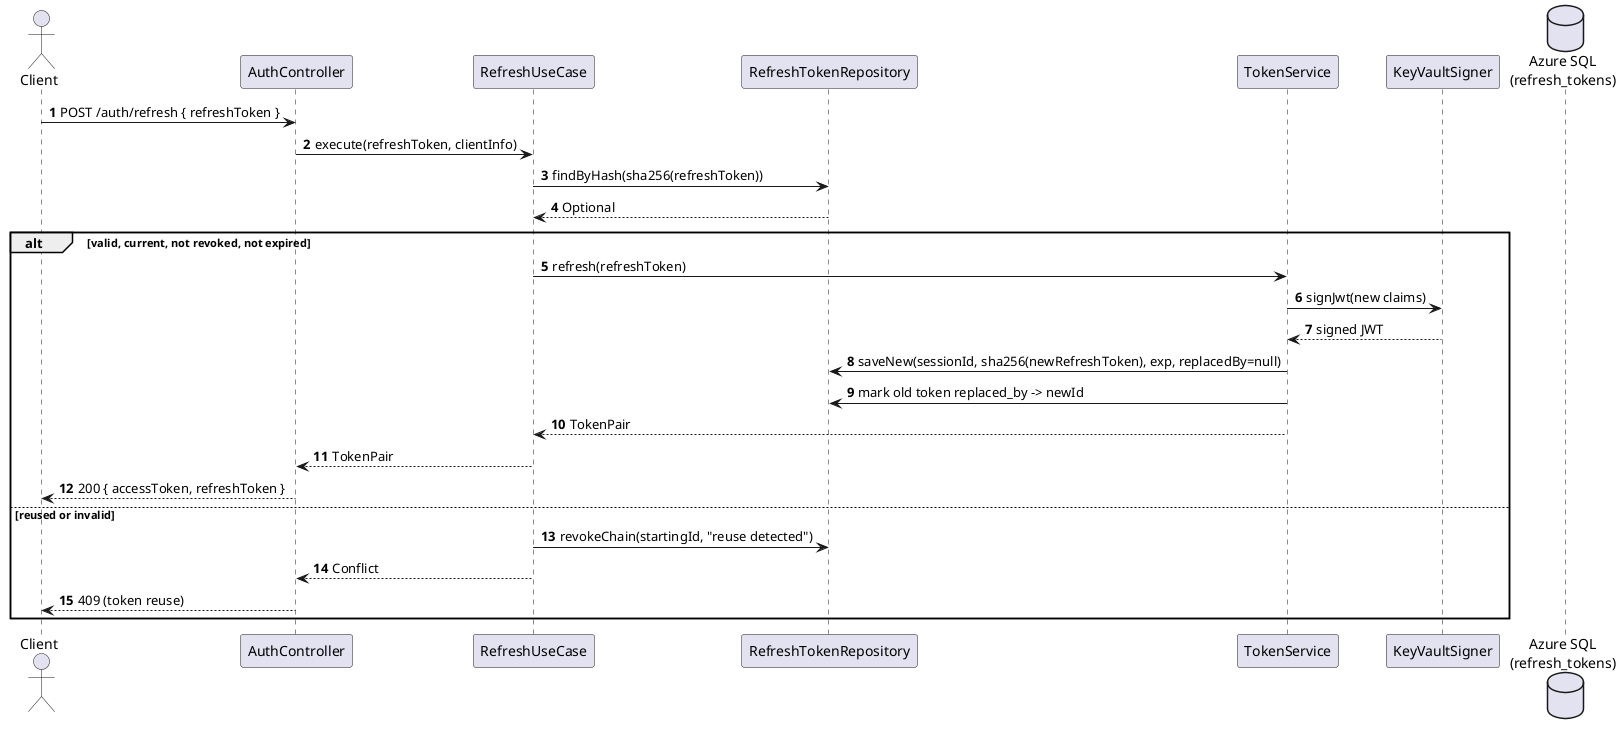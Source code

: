 @startuml Identity-Auth Service - Refresh Token Flow
skinparam fontName "Helvetica"
skinparam titleFontName "Helvetica"
skinparam legendFontName "Helvetica"
skinparam noteFontName "Helvetica"
autonumber
actor Client as Client
participant "AuthController" as Controller
participant "RefreshUseCase" as RefreshUC
participant "RefreshTokenRepository" as RefreshRepo
participant "TokenService" as TokenService
participant "KeyVaultSigner" as Signer
database "Azure SQL\n(refresh_tokens)" as SQL

Client -> Controller: POST /auth/refresh { refreshToken }
Controller -> RefreshUC: execute(refreshToken, clientInfo)
RefreshUC -> RefreshRepo: findByHash(sha256(refreshToken))
RefreshRepo --> RefreshUC: Optional
alt valid, current, not revoked, not expired
RefreshUC -> TokenService: refresh(refreshToken)
TokenService -> Signer: signJwt(new claims)
Signer --> TokenService: signed JWT
TokenService -> RefreshRepo: saveNew(sessionId, sha256(newRefreshToken), exp, replacedBy=null)
TokenService -> RefreshRepo: mark old token replaced_by -> newId
TokenService --> RefreshUC: TokenPair
RefreshUC --> Controller: TokenPair
Controller --> Client: 200 { accessToken, refreshToken }
else reused or invalid
RefreshUC -> RefreshRepo: revokeChain(startingId, "reuse detected")
RefreshUC --> Controller: Conflict
Controller --> Client: 409 (token reuse)
end
@enduml
